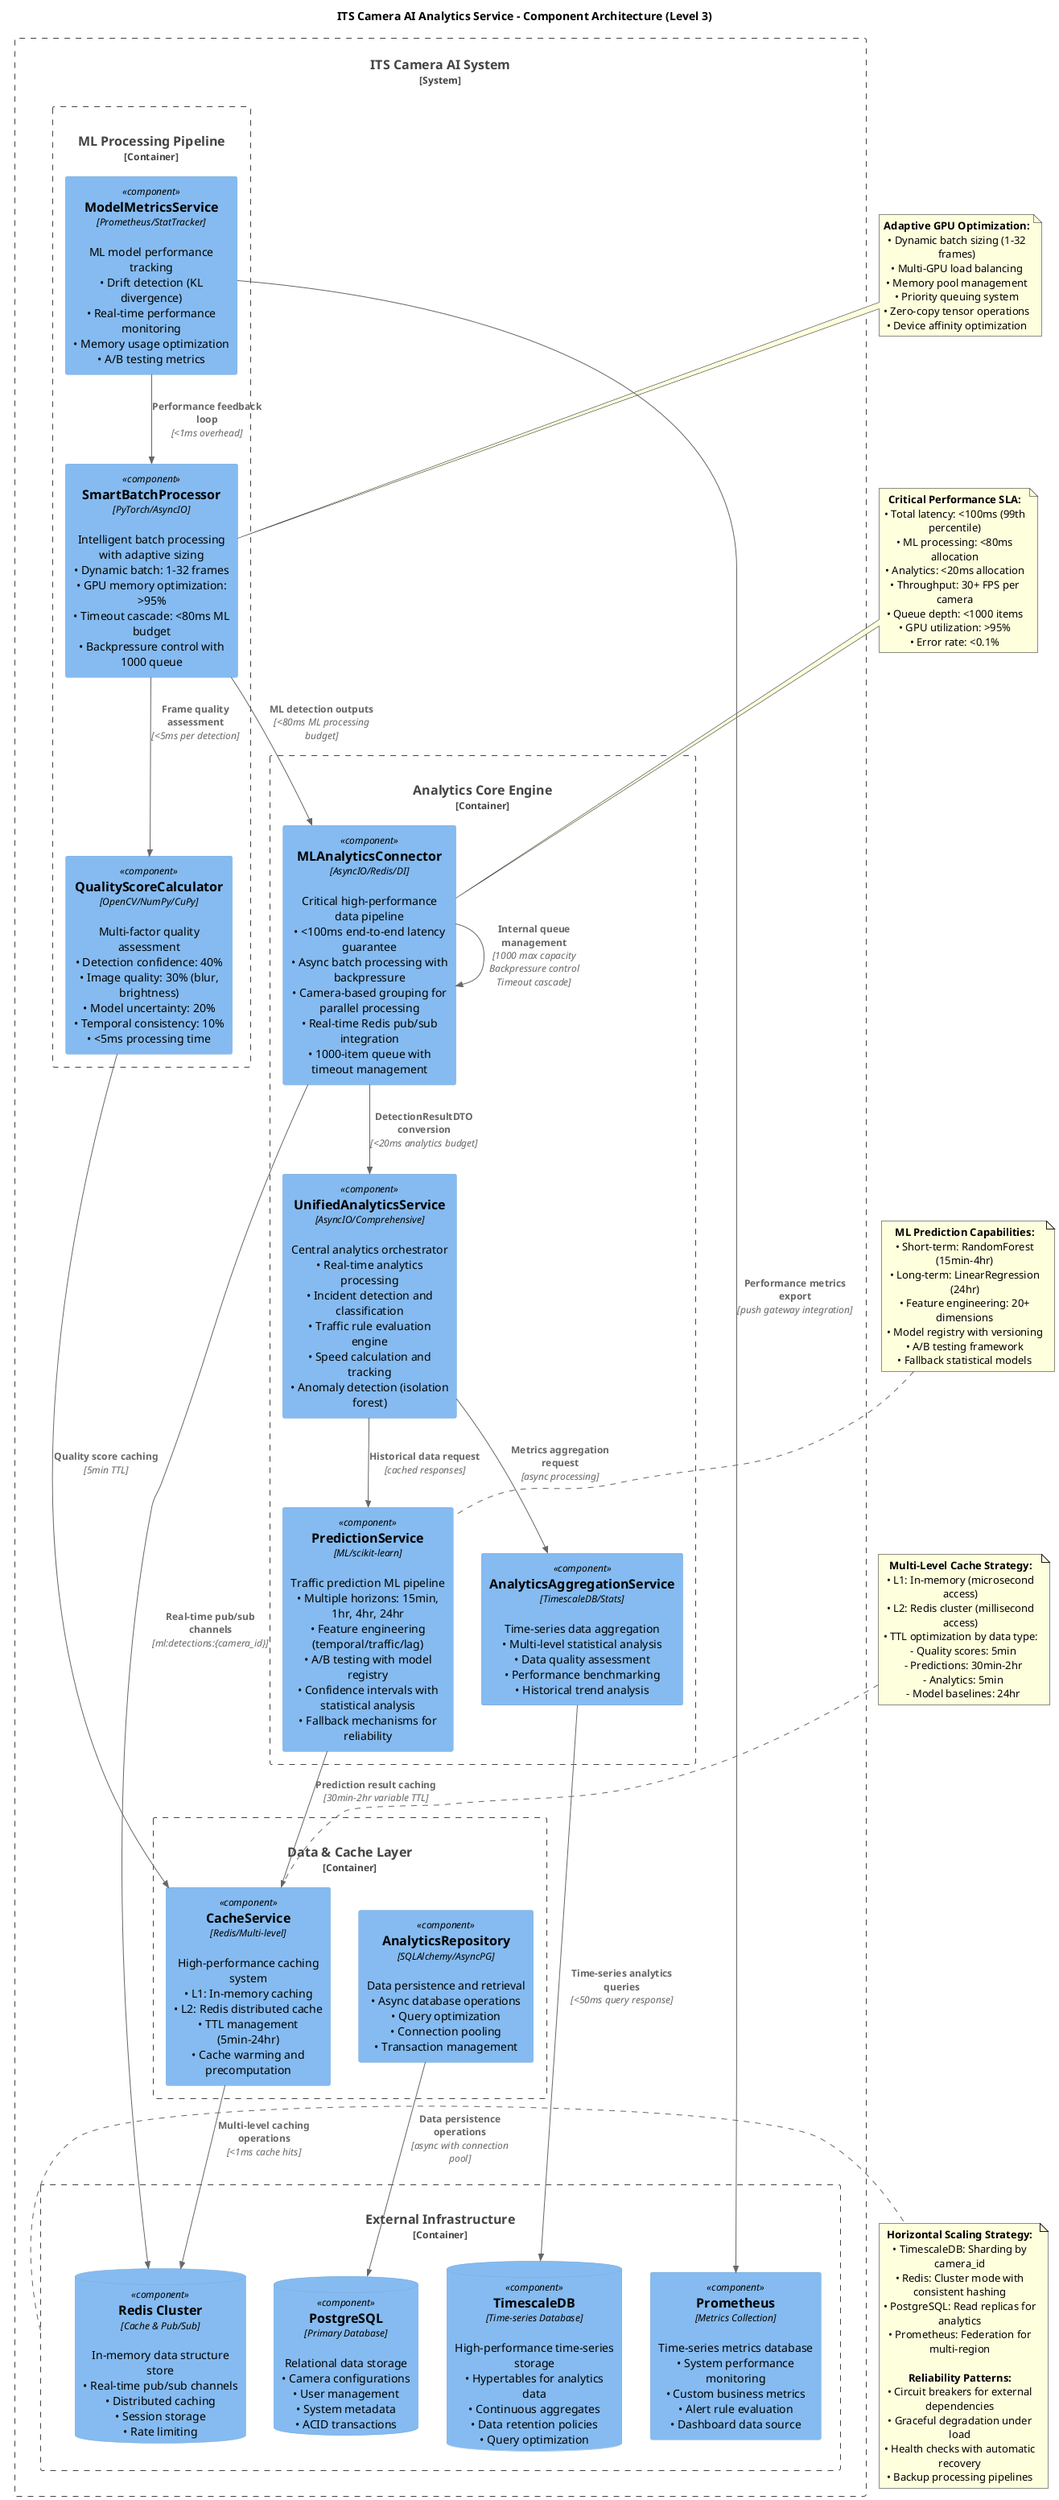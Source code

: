 @startuml ITS_Camera_AI_Analytics_Service
!include <c4/C4_Component>

title ITS Camera AI Analytics Service - Component Architecture (Level 3)

System_Boundary(its_system, "ITS Camera AI System") {

    Container_Boundary(ml_pipeline, "ML Processing Pipeline", "PyTorch/YOLO11/CUDA") {
        Component(batch_processor, "SmartBatchProcessor", "PyTorch/AsyncIO", "Intelligent batch processing with adaptive sizing\n• Dynamic batch: 1-32 frames\n• GPU memory optimization: >95%\n• Timeout cascade: <80ms ML budget\n• Backpressure control with 1000 queue")
        
        Component(quality_calc, "QualityScoreCalculator", "OpenCV/NumPy/CuPy", "Multi-factor quality assessment\n• Detection confidence: 40%\n• Image quality: 30% (blur, brightness)\n• Model uncertainty: 20%\n• Temporal consistency: 10%\n• <5ms processing time")
        
        Component(model_metrics, "ModelMetricsService", "Prometheus/StatTracker", "ML model performance tracking\n• Drift detection (KL divergence)\n• Real-time performance monitoring\n• Memory usage optimization\n• A/B testing metrics")
    }

    Container_Boundary(analytics_core, "Analytics Core Engine", "FastAPI/AsyncIO/Redis") {
        Component(ml_connector, "MLAnalyticsConnector", "AsyncIO/Redis/DI", "Critical high-performance data pipeline\n• <100ms end-to-end latency guarantee\n• Async batch processing with backpressure\n• Camera-based grouping for parallel processing\n• Real-time Redis pub/sub integration\n• 1000-item queue with timeout management")
        
        Component(unified_analytics, "UnifiedAnalyticsService", "AsyncIO/Comprehensive", "Central analytics orchestrator\n• Real-time analytics processing\n• Incident detection and classification\n• Traffic rule evaluation engine\n• Speed calculation and tracking\n• Anomaly detection (isolation forest)")
        
        Component(aggregation_service, "AnalyticsAggregationService", "TimescaleDB/Stats", "Time-series data aggregation\n• Multi-level statistical analysis\n• Data quality assessment\n• Performance benchmarking\n• Historical trend analysis")
        
        Component(prediction_service, "PredictionService", "ML/scikit-learn", "Traffic prediction ML pipeline\n• Multiple horizons: 15min, 1hr, 4hr, 24hr\n• Feature engineering (temporal/traffic/lag)\n• A/B testing with model registry\n• Confidence intervals with statistical analysis\n• Fallback mechanisms for reliability")
    }

    Container_Boundary(data_layer, "Data & Cache Layer", "Repository Pattern/Redis/PostgreSQL") {
        Component(analytics_repo, "AnalyticsRepository", "SQLAlchemy/AsyncPG", "Data persistence and retrieval\n• Async database operations\n• Query optimization\n• Connection pooling\n• Transaction management")
        
        Component(cache_service, "CacheService", "Redis/Multi-level", "High-performance caching system\n• L1: In-memory caching\n• L2: Redis distributed cache\n• TTL management (5min-24hr)\n• Cache warming and precomputation")
    }

    Container_Boundary(infrastructure, "External Infrastructure", "Managed Services") {
        ComponentDb(timescale_db, "TimescaleDB", "Time-series Database", "High-performance time-series storage\n• Hypertables for analytics data\n• Continuous aggregates\n• Data retention policies\n• Query optimization")
        
        ComponentDb(postgres_db, "PostgreSQL", "Primary Database", "Relational data storage\n• Camera configurations\n• User management\n• System metadata\n• ACID transactions")
        
        ComponentDb(redis_db, "Redis Cluster", "Cache & Pub/Sub", "In-memory data structure store\n• Real-time pub/sub channels\n• Distributed caching\n• Session storage\n• Rate limiting")
        
        Component(prometheus, "Prometheus", "Metrics Collection", "Time-series metrics database\n• System performance monitoring\n• Custom business metrics\n• Alert rule evaluation\n• Dashboard data source")
    }
}

' Data Flow Relationships with Performance Annotations
Rel(batch_processor, quality_calc, "Frame quality assessment", "<5ms per detection")
Rel(batch_processor, ml_connector, "ML detection outputs", "<80ms ML processing budget")
Rel(ml_connector, unified_analytics, "DetectionResultDTO conversion", "<20ms analytics budget")
Rel(unified_analytics, aggregation_service, "Metrics aggregation request", "async processing")
Rel(unified_analytics, prediction_service, "Historical data request", "cached responses")

' Infrastructure Integration
Rel(ml_connector, redis_db, "Real-time pub/sub channels", "ml:detections:{camera_id}")
Rel(aggregation_service, timescale_db, "Time-series analytics queries", "<50ms query response")
Rel(analytics_repo, postgres_db, "Data persistence operations", "async with connection pool")
Rel(cache_service, redis_db, "Multi-level caching operations", "<1ms cache hits")
Rel(model_metrics, prometheus, "Performance metrics export", "push gateway integration")

' Performance Optimization Flows
Rel(quality_calc, cache_service, "Quality score caching", "5min TTL")
Rel(model_metrics, batch_processor, "Performance feedback loop", "<1ms overhead")
Rel(prediction_service, cache_service, "Prediction result caching", "30min-2hr variable TTL")

' Internal Queue and Backpressure Management
Rel(ml_connector, ml_connector, "Internal queue management", "1000 max capacity\nBackpressure control\nTimeout cascade")

' Performance and Reliability Annotations
note top of ml_connector
  **Critical Performance SLA:**
  • Total latency: <100ms (99th percentile)
  • ML processing: <80ms allocation
  • Analytics: <20ms allocation
  • Throughput: 30+ FPS per camera
  • Queue depth: <1000 items
  • GPU utilization: >95%
  • Error rate: <0.1%
end note

note top of batch_processor
  **Adaptive GPU Optimization:**
  • Dynamic batch sizing (1-32 frames)
  • Multi-GPU load balancing
  • Memory pool management
  • Priority queuing system
  • Zero-copy tensor operations
  • Device affinity optimization
end note

note top of prediction_service
  **ML Prediction Capabilities:**
  • Short-term: RandomForest (15min-4hr)
  • Long-term: LinearRegression (24hr)
  • Feature engineering: 20+ dimensions
  • Model registry with versioning
  • A/B testing framework
  • Fallback statistical models
end note

note top of cache_service
  **Multi-Level Cache Strategy:**
  • L1: In-memory (microsecond access)
  • L2: Redis cluster (millisecond access)
  • TTL optimization by data type:
    - Quality scores: 5min
    - Predictions: 30min-2hr
    - Analytics: 5min
    - Model baselines: 24hr
end note

' System Boundaries and Scaling Notes
note right of infrastructure
  **Horizontal Scaling Strategy:**
  • TimescaleDB: Sharding by camera_id
  • Redis: Cluster mode with consistent hashing
  • PostgreSQL: Read replicas for analytics
  • Prometheus: Federation for multi-region
  
  **Reliability Patterns:**
  • Circuit breakers for external dependencies
  • Graceful degradation under load
  • Health checks with automatic recovery
  • Backup processing pipelines
end note

@enduml